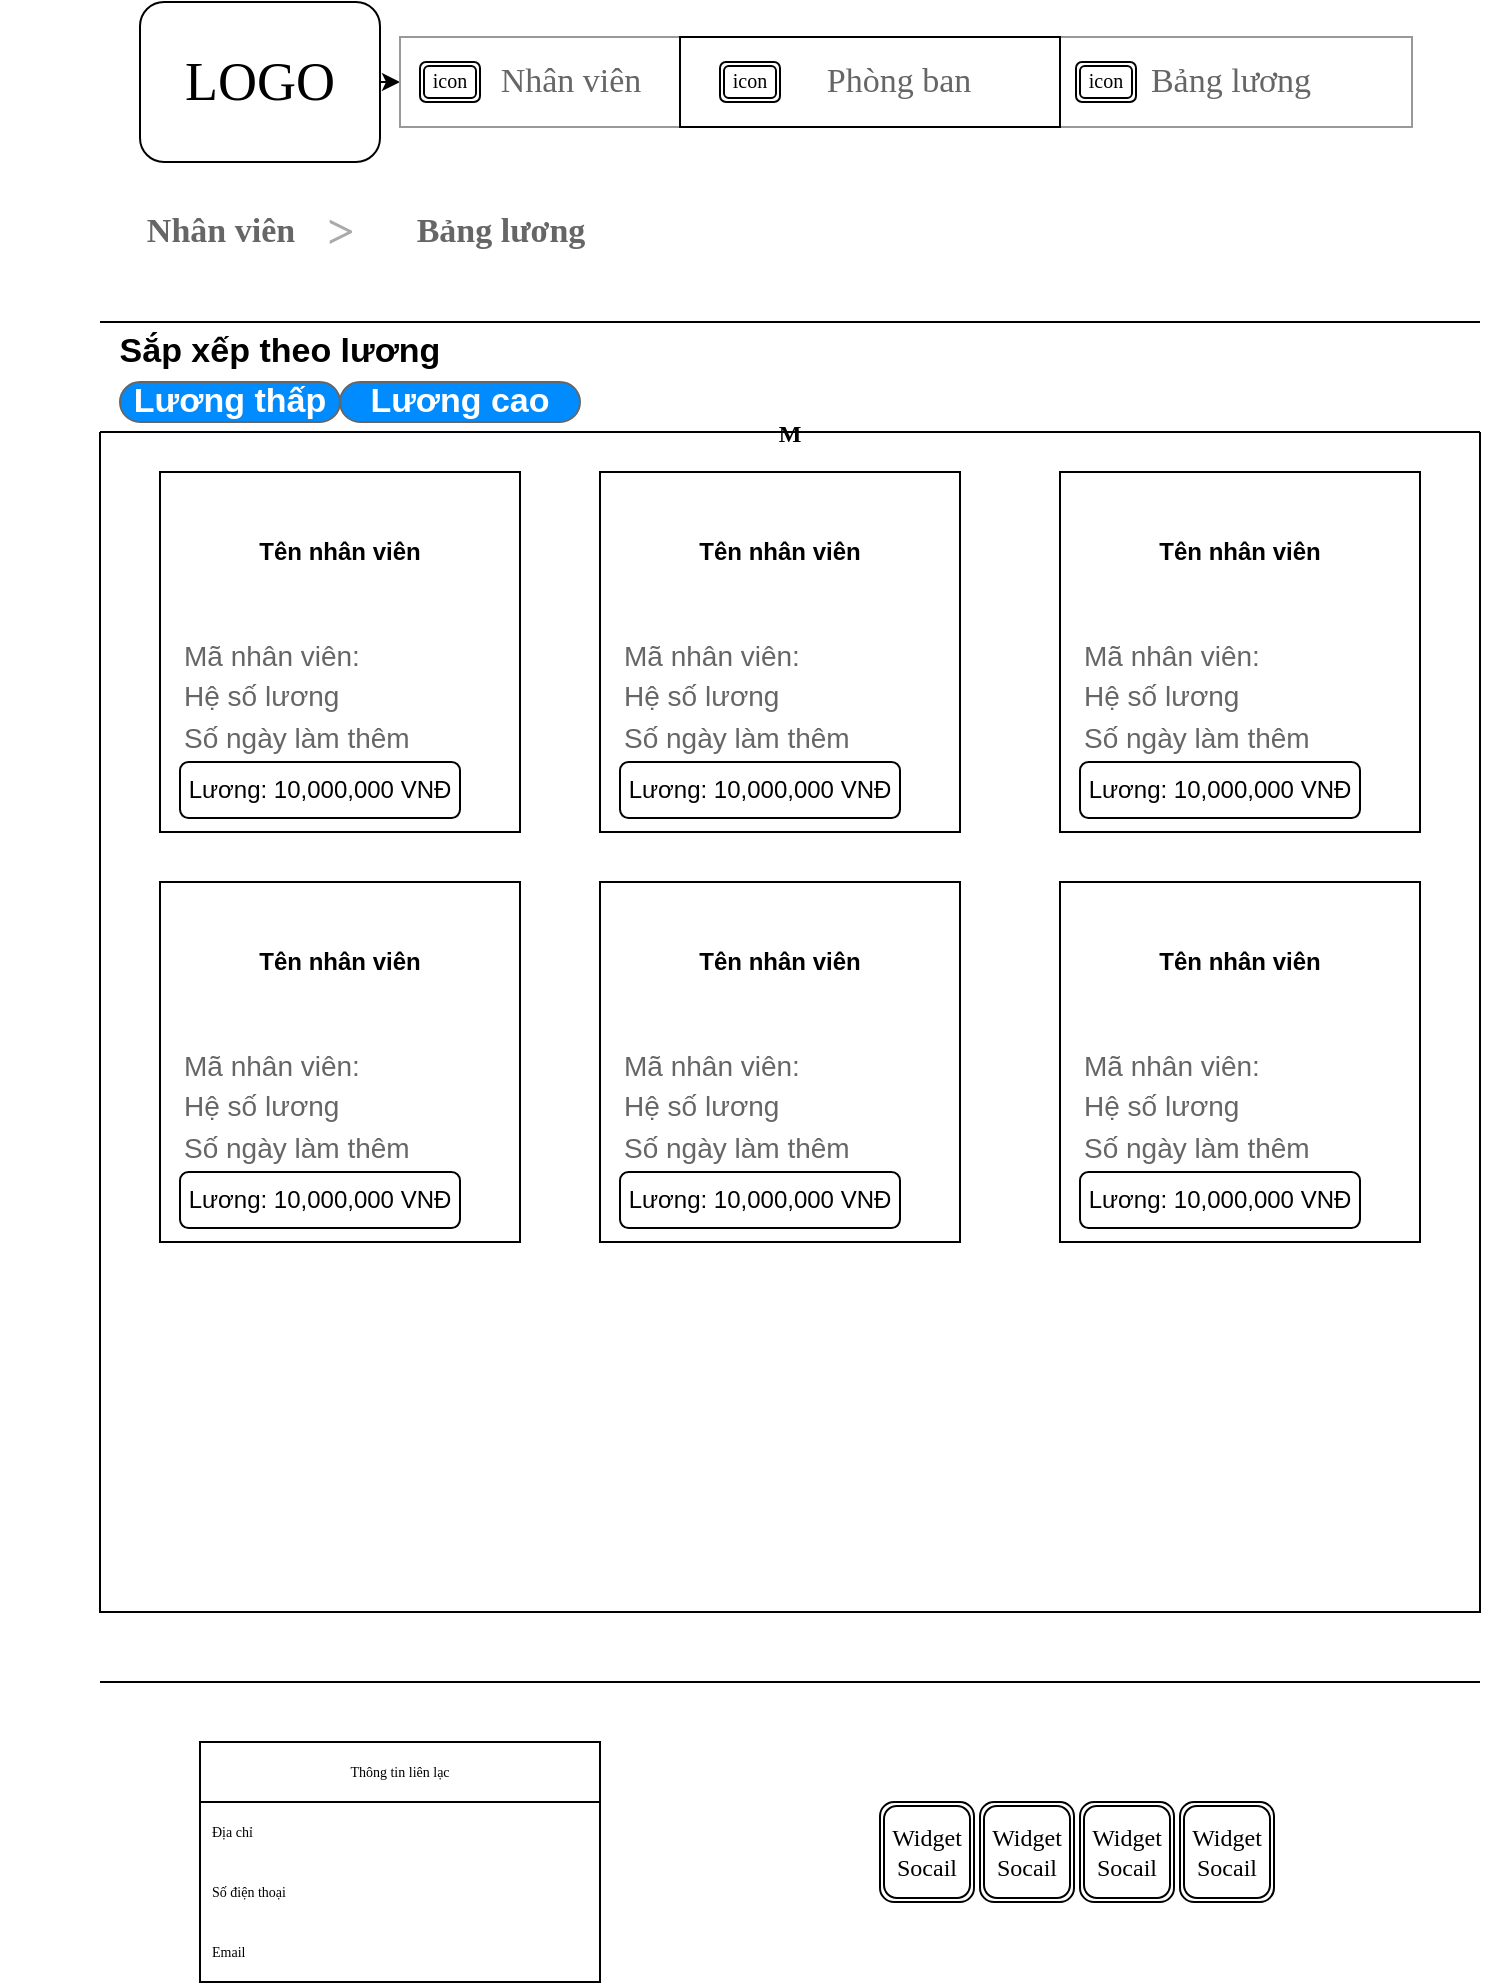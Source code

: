 <mxfile>
    <diagram id="h6iLOTjvrZjWlB6wbwkS" name="Page-1">
        <mxGraphModel dx="1676" dy="2082" grid="1" gridSize="10" guides="1" tooltips="1" connect="1" arrows="1" fold="1" page="1" pageScale="1" pageWidth="850" pageHeight="1100" math="0" shadow="0">
            <root>
                <mxCell id="0"/>
                <mxCell id="1" parent="0"/>
                <mxCell id="18" value="" style="edgeStyle=none;html=1;fontFamily=Georgia;fontSize=27;" parent="1" source="2" target="10" edge="1">
                    <mxGeometry relative="1" as="geometry"/>
                </mxCell>
                <mxCell id="2" value="LOGO" style="rounded=1;whiteSpace=wrap;html=1;fontFamily=Georgia;fontSize=27;" parent="1" vertex="1">
                    <mxGeometry x="90" y="-1060" width="120" height="80" as="geometry"/>
                </mxCell>
                <object label="" id="9">
                    <mxCell style="strokeWidth=1;shadow=0;dashed=0;align=right;html=1;shape=mxgraph.mockup.forms.rrect;rSize=0;strokeColor=#999999;fontFamily=Georgia;fontSize=27;" parent="1" vertex="1">
                        <mxGeometry x="220" y="-1042.5" width="506" height="45" as="geometry"/>
                    </mxCell>
                </object>
                <mxCell id="10" value="Nhân viên" style="strokeColor=inherit;fillColor=inherit;gradientColor=inherit;strokeWidth=1;shadow=0;dashed=0;align=center;html=1;shape=mxgraph.mockup.forms.rrect;rSize=0;fontSize=17;fontColor=#666666;fontFamily=Georgia;spacingLeft=30;" parent="9" vertex="1">
                    <mxGeometry width="140" height="45" as="geometry"/>
                </mxCell>
                <mxCell id="14" value="Bảng lương" style="strokeColor=inherit;fillColor=inherit;gradientColor=inherit;strokeWidth=1;shadow=0;dashed=0;align=center;html=1;shape=mxgraph.mockup.forms.rrect;rSize=0;fontSize=17;fontColor=#666666;fontFamily=Georgia;" parent="9" vertex="1">
                    <mxGeometry x="323.84" width="182.16" height="45" as="geometry"/>
                </mxCell>
                <mxCell id="20" value="&lt;font style=&quot;font-size: 10px&quot;&gt;icon&lt;/font&gt;" style="shape=ext;double=1;rounded=1;whiteSpace=wrap;html=1;fontFamily=Georgia;fontSize=27;align=center;horizontal=1;verticalAlign=middle;labelBackgroundColor=none;spacingLeft=0;spacingBottom=12;" parent="9" vertex="1">
                    <mxGeometry x="10" y="12.5" width="30" height="20" as="geometry"/>
                </mxCell>
                <mxCell id="26" value="&lt;font style=&quot;font-size: 10px&quot;&gt;icon&lt;/font&gt;" style="shape=ext;double=1;rounded=1;whiteSpace=wrap;html=1;fontFamily=Georgia;fontSize=27;align=center;horizontal=1;verticalAlign=middle;labelBackgroundColor=none;spacingLeft=0;spacingBottom=12;" parent="9" vertex="1">
                    <mxGeometry x="338" y="12.5" width="30" height="20" as="geometry"/>
                </mxCell>
                <mxCell id="17" style="edgeStyle=none;html=1;fontFamily=Georgia;fontSize=27;startArrow=none;" parent="1" source="13" edge="1">
                    <mxGeometry relative="1" as="geometry">
                        <mxPoint x="360" y="-1020" as="targetPoint"/>
                    </mxGeometry>
                </mxCell>
                <mxCell id="13" value="Phòng ban" style="strokeColor=inherit;fillColor=inherit;gradientColor=inherit;strokeWidth=1;shadow=0;dashed=0;align=center;html=1;shape=mxgraph.mockup.forms.rrect;rSize=0;fontSize=17;fontColor=#666666;fontFamily=Georgia;spacingLeft=27;" parent="1" vertex="1">
                    <mxGeometry x="360" y="-1042.5" width="190" height="45" as="geometry"/>
                </mxCell>
                <mxCell id="19" value="" style="edgeStyle=none;html=1;fontFamily=Georgia;fontSize=27;endArrow=none;" parent="1" source="10" target="13" edge="1">
                    <mxGeometry relative="1" as="geometry">
                        <mxPoint x="360" y="-1020" as="targetPoint"/>
                        <mxPoint x="352.16" y="-1020" as="sourcePoint"/>
                    </mxGeometry>
                </mxCell>
                <mxCell id="25" value="&lt;font style=&quot;font-size: 10px&quot;&gt;icon&lt;/font&gt;" style="shape=ext;double=1;rounded=1;whiteSpace=wrap;html=1;fontFamily=Georgia;fontSize=27;align=center;horizontal=1;verticalAlign=middle;labelBackgroundColor=none;spacingLeft=0;spacingBottom=12;" parent="1" vertex="1">
                    <mxGeometry x="380" y="-1030" width="30" height="20" as="geometry"/>
                </mxCell>
                <mxCell id="27" value="&lt;font style=&quot;font-size: 17px;&quot;&gt;Nhân viên&lt;/font&gt;" style="strokeWidth=1;shadow=0;dashed=0;align=center;html=1;shape=mxgraph.mockup.navigation.anchor;fontSize=17;fontColor=#666666;fontStyle=1;labelBackgroundColor=none;fontFamily=Georgia;" parent="1" vertex="1">
                    <mxGeometry x="90" y="-965" width="80" height="40" as="geometry"/>
                </mxCell>
                <mxCell id="28" value="&gt;" style="strokeWidth=1;shadow=0;dashed=0;align=center;html=1;shape=mxgraph.mockup.navigation.anchor;fontSize=24;fontColor=#aaaaaa;fontStyle=1;labelBackgroundColor=none;fontFamily=Georgia;" parent="1" vertex="1">
                    <mxGeometry x="180" y="-960" width="20" height="30" as="geometry"/>
                </mxCell>
                <mxCell id="36" value="" style="endArrow=none;html=1;fontFamily=Georgia;fontSize=12;" parent="1" edge="1">
                    <mxGeometry width="50" height="50" relative="1" as="geometry">
                        <mxPoint x="70" y="-900" as="sourcePoint"/>
                        <mxPoint x="760" y="-900" as="targetPoint"/>
                    </mxGeometry>
                </mxCell>
                <mxCell id="38" value="M" style="swimlane;startSize=0;labelBackgroundColor=none;fontFamily=Georgia;fontSize=12;" parent="1" vertex="1">
                    <mxGeometry x="70" y="-845" width="690" height="590" as="geometry"/>
                </mxCell>
                <mxCell id="39" value="" style="whiteSpace=wrap;html=1;aspect=fixed;labelBackgroundColor=none;fontFamily=Georgia;fontSize=12;" parent="38" vertex="1">
                    <mxGeometry x="30" y="20" width="180" height="180" as="geometry"/>
                </mxCell>
                <mxCell id="167" value="&lt;font style=&quot;font-size: 14px&quot;&gt;Mã nhân viên:&lt;br&gt;Hệ số lương&lt;br&gt;Số ngày làm thêm&lt;/font&gt;" style="strokeWidth=1;shadow=0;dashed=0;align=center;html=1;shape=mxgraph.mockup.text.bulletedList;textColor=#666666;mainText=,,,,;textSize=17;bulletStyle=none;strokeColor=none;fillColor=none;align=left;verticalAlign=top;fontSize=17;fontColor=#666666;" vertex="1" parent="38">
                    <mxGeometry x="40" y="95" width="140" height="82.5" as="geometry"/>
                </mxCell>
                <mxCell id="168" value="Lương: 10,000,000 VNĐ" style="rounded=1;whiteSpace=wrap;html=1;fontSize=12;" vertex="1" parent="38">
                    <mxGeometry x="40" y="165" width="140" height="28" as="geometry"/>
                </mxCell>
                <mxCell id="169" value="&lt;b&gt;Tên nhân viên&lt;/b&gt;" style="text;html=1;strokeColor=none;fillColor=none;align=center;verticalAlign=middle;whiteSpace=wrap;rounded=0;fontSize=12;" vertex="1" parent="38">
                    <mxGeometry x="55" y="45" width="130" height="30" as="geometry"/>
                </mxCell>
                <mxCell id="170" value="" style="whiteSpace=wrap;html=1;aspect=fixed;labelBackgroundColor=none;fontFamily=Georgia;fontSize=12;" vertex="1" parent="38">
                    <mxGeometry x="250" y="20" width="180" height="180" as="geometry"/>
                </mxCell>
                <mxCell id="171" value="&lt;font style=&quot;font-size: 14px&quot;&gt;Mã nhân viên:&lt;br&gt;Hệ số lương&lt;br&gt;Số ngày làm thêm&lt;/font&gt;" style="strokeWidth=1;shadow=0;dashed=0;align=center;html=1;shape=mxgraph.mockup.text.bulletedList;textColor=#666666;mainText=,,,,;textSize=17;bulletStyle=none;strokeColor=none;fillColor=none;align=left;verticalAlign=top;fontSize=17;fontColor=#666666;" vertex="1" parent="38">
                    <mxGeometry x="260" y="95" width="140" height="82.5" as="geometry"/>
                </mxCell>
                <mxCell id="172" value="Lương: 10,000,000 VNĐ" style="rounded=1;whiteSpace=wrap;html=1;fontSize=12;" vertex="1" parent="38">
                    <mxGeometry x="260" y="165" width="140" height="28" as="geometry"/>
                </mxCell>
                <mxCell id="173" value="&lt;b&gt;Tên nhân viên&lt;/b&gt;" style="text;html=1;strokeColor=none;fillColor=none;align=center;verticalAlign=middle;whiteSpace=wrap;rounded=0;fontSize=12;" vertex="1" parent="38">
                    <mxGeometry x="275" y="45" width="130" height="30" as="geometry"/>
                </mxCell>
                <mxCell id="174" value="" style="whiteSpace=wrap;html=1;aspect=fixed;labelBackgroundColor=none;fontFamily=Georgia;fontSize=12;" vertex="1" parent="38">
                    <mxGeometry x="480" y="20" width="180" height="180" as="geometry"/>
                </mxCell>
                <mxCell id="175" value="&lt;font style=&quot;font-size: 14px&quot;&gt;Mã nhân viên:&lt;br&gt;Hệ số lương&lt;br&gt;Số ngày làm thêm&lt;/font&gt;" style="strokeWidth=1;shadow=0;dashed=0;align=center;html=1;shape=mxgraph.mockup.text.bulletedList;textColor=#666666;mainText=,,,,;textSize=17;bulletStyle=none;strokeColor=none;fillColor=none;align=left;verticalAlign=top;fontSize=17;fontColor=#666666;" vertex="1" parent="38">
                    <mxGeometry x="490" y="95" width="140" height="82.5" as="geometry"/>
                </mxCell>
                <mxCell id="176" value="Lương: 10,000,000 VNĐ" style="rounded=1;whiteSpace=wrap;html=1;fontSize=12;" vertex="1" parent="38">
                    <mxGeometry x="490" y="165" width="140" height="28" as="geometry"/>
                </mxCell>
                <mxCell id="177" value="&lt;b&gt;Tên nhân viên&lt;/b&gt;" style="text;html=1;strokeColor=none;fillColor=none;align=center;verticalAlign=middle;whiteSpace=wrap;rounded=0;fontSize=12;" vertex="1" parent="38">
                    <mxGeometry x="505" y="45" width="130" height="30" as="geometry"/>
                </mxCell>
                <mxCell id="178" value="" style="whiteSpace=wrap;html=1;aspect=fixed;labelBackgroundColor=none;fontFamily=Georgia;fontSize=12;" vertex="1" parent="38">
                    <mxGeometry x="30" y="225" width="180" height="180" as="geometry"/>
                </mxCell>
                <mxCell id="179" value="&lt;font style=&quot;font-size: 14px&quot;&gt;Mã nhân viên:&lt;br&gt;Hệ số lương&lt;br&gt;Số ngày làm thêm&lt;/font&gt;" style="strokeWidth=1;shadow=0;dashed=0;align=center;html=1;shape=mxgraph.mockup.text.bulletedList;textColor=#666666;mainText=,,,,;textSize=17;bulletStyle=none;strokeColor=none;fillColor=none;align=left;verticalAlign=top;fontSize=17;fontColor=#666666;" vertex="1" parent="38">
                    <mxGeometry x="40" y="300" width="140" height="82.5" as="geometry"/>
                </mxCell>
                <mxCell id="180" value="Lương: 10,000,000 VNĐ" style="rounded=1;whiteSpace=wrap;html=1;fontSize=12;" vertex="1" parent="38">
                    <mxGeometry x="40" y="370" width="140" height="28" as="geometry"/>
                </mxCell>
                <mxCell id="181" value="&lt;b&gt;Tên nhân viên&lt;/b&gt;" style="text;html=1;strokeColor=none;fillColor=none;align=center;verticalAlign=middle;whiteSpace=wrap;rounded=0;fontSize=12;" vertex="1" parent="38">
                    <mxGeometry x="55" y="250" width="130" height="30" as="geometry"/>
                </mxCell>
                <mxCell id="182" value="" style="whiteSpace=wrap;html=1;aspect=fixed;labelBackgroundColor=none;fontFamily=Georgia;fontSize=12;" vertex="1" parent="38">
                    <mxGeometry x="250" y="225" width="180" height="180" as="geometry"/>
                </mxCell>
                <mxCell id="183" value="&lt;font style=&quot;font-size: 14px&quot;&gt;Mã nhân viên:&lt;br&gt;Hệ số lương&lt;br&gt;Số ngày làm thêm&lt;/font&gt;" style="strokeWidth=1;shadow=0;dashed=0;align=center;html=1;shape=mxgraph.mockup.text.bulletedList;textColor=#666666;mainText=,,,,;textSize=17;bulletStyle=none;strokeColor=none;fillColor=none;align=left;verticalAlign=top;fontSize=17;fontColor=#666666;" vertex="1" parent="38">
                    <mxGeometry x="260" y="300" width="140" height="82.5" as="geometry"/>
                </mxCell>
                <mxCell id="184" value="Lương: 10,000,000 VNĐ" style="rounded=1;whiteSpace=wrap;html=1;fontSize=12;" vertex="1" parent="38">
                    <mxGeometry x="260" y="370" width="140" height="28" as="geometry"/>
                </mxCell>
                <mxCell id="185" value="&lt;b&gt;Tên nhân viên&lt;/b&gt;" style="text;html=1;strokeColor=none;fillColor=none;align=center;verticalAlign=middle;whiteSpace=wrap;rounded=0;fontSize=12;" vertex="1" parent="38">
                    <mxGeometry x="275" y="250" width="130" height="30" as="geometry"/>
                </mxCell>
                <mxCell id="186" value="" style="whiteSpace=wrap;html=1;aspect=fixed;labelBackgroundColor=none;fontFamily=Georgia;fontSize=12;" vertex="1" parent="38">
                    <mxGeometry x="480" y="225" width="180" height="180" as="geometry"/>
                </mxCell>
                <mxCell id="187" value="&lt;font style=&quot;font-size: 14px&quot;&gt;Mã nhân viên:&lt;br&gt;Hệ số lương&lt;br&gt;Số ngày làm thêm&lt;/font&gt;" style="strokeWidth=1;shadow=0;dashed=0;align=center;html=1;shape=mxgraph.mockup.text.bulletedList;textColor=#666666;mainText=,,,,;textSize=17;bulletStyle=none;strokeColor=none;fillColor=none;align=left;verticalAlign=top;fontSize=17;fontColor=#666666;" vertex="1" parent="38">
                    <mxGeometry x="490" y="300" width="140" height="82.5" as="geometry"/>
                </mxCell>
                <mxCell id="188" value="Lương: 10,000,000 VNĐ" style="rounded=1;whiteSpace=wrap;html=1;fontSize=12;" vertex="1" parent="38">
                    <mxGeometry x="490" y="370" width="140" height="28" as="geometry"/>
                </mxCell>
                <mxCell id="189" value="&lt;b&gt;Tên nhân viên&lt;/b&gt;" style="text;html=1;strokeColor=none;fillColor=none;align=center;verticalAlign=middle;whiteSpace=wrap;rounded=0;fontSize=12;" vertex="1" parent="38">
                    <mxGeometry x="505" y="250" width="130" height="30" as="geometry"/>
                </mxCell>
                <mxCell id="53" value="" style="endArrow=none;html=1;fontFamily=Georgia;fontSize=12;" parent="1" edge="1">
                    <mxGeometry width="50" height="50" relative="1" as="geometry">
                        <mxPoint x="70" y="-220" as="sourcePoint"/>
                        <mxPoint x="760" y="-220" as="targetPoint"/>
                    </mxGeometry>
                </mxCell>
                <mxCell id="151" value="Thông tin liên lạc" style="swimlane;fontStyle=0;childLayout=stackLayout;horizontal=1;startSize=30;horizontalStack=0;resizeParent=1;resizeParentMax=0;resizeLast=0;collapsible=1;marginBottom=0;labelBackgroundColor=none;fontFamily=Georgia;fontSize=7;" parent="1" vertex="1">
                    <mxGeometry x="120" y="-190" width="200" height="120" as="geometry"/>
                </mxCell>
                <mxCell id="152" value="Địa chỉ" style="text;strokeColor=none;fillColor=none;align=left;verticalAlign=middle;spacingLeft=4;spacingRight=4;overflow=hidden;points=[[0,0.5],[1,0.5]];portConstraint=eastwest;rotatable=0;labelBackgroundColor=none;fontFamily=Georgia;fontSize=7;" parent="151" vertex="1">
                    <mxGeometry y="30" width="200" height="30" as="geometry"/>
                </mxCell>
                <mxCell id="153" value="Số điện thoại" style="text;strokeColor=none;fillColor=none;align=left;verticalAlign=middle;spacingLeft=4;spacingRight=4;overflow=hidden;points=[[0,0.5],[1,0.5]];portConstraint=eastwest;rotatable=0;labelBackgroundColor=none;fontFamily=Georgia;fontSize=7;" parent="151" vertex="1">
                    <mxGeometry y="60" width="200" height="30" as="geometry"/>
                </mxCell>
                <mxCell id="154" value="Email" style="text;strokeColor=none;fillColor=none;align=left;verticalAlign=middle;spacingLeft=4;spacingRight=4;overflow=hidden;points=[[0,0.5],[1,0.5]];portConstraint=eastwest;rotatable=0;labelBackgroundColor=none;fontFamily=Georgia;fontSize=7;" parent="151" vertex="1">
                    <mxGeometry y="90" width="200" height="30" as="geometry"/>
                </mxCell>
                <mxCell id="158" value="&lt;font style=&quot;font-size: 12px&quot;&gt;Widget Socail&lt;/font&gt;" style="shape=ext;double=1;rounded=1;whiteSpace=wrap;html=1;labelBackgroundColor=none;fontFamily=Georgia;fontSize=7;" parent="1" vertex="1">
                    <mxGeometry x="460" y="-160" width="47" height="50" as="geometry"/>
                </mxCell>
                <mxCell id="159" value="&lt;font style=&quot;font-size: 12px&quot;&gt;Widget Socail&lt;/font&gt;" style="shape=ext;double=1;rounded=1;whiteSpace=wrap;html=1;labelBackgroundColor=none;fontFamily=Georgia;fontSize=7;" parent="1" vertex="1">
                    <mxGeometry x="510" y="-160" width="47" height="50" as="geometry"/>
                </mxCell>
                <mxCell id="160" value="&lt;font style=&quot;font-size: 12px&quot;&gt;Widget Socail&lt;/font&gt;" style="shape=ext;double=1;rounded=1;whiteSpace=wrap;html=1;labelBackgroundColor=none;fontFamily=Georgia;fontSize=7;" parent="1" vertex="1">
                    <mxGeometry x="560" y="-160" width="47" height="50" as="geometry"/>
                </mxCell>
                <mxCell id="161" value="&lt;font style=&quot;font-size: 12px&quot;&gt;Widget Socail&lt;/font&gt;" style="shape=ext;double=1;rounded=1;whiteSpace=wrap;html=1;labelBackgroundColor=none;fontFamily=Georgia;fontSize=7;" parent="1" vertex="1">
                    <mxGeometry x="610" y="-160" width="47" height="50" as="geometry"/>
                </mxCell>
                <mxCell id="162" value="&lt;font style=&quot;font-size: 17px&quot;&gt;Bảng lương&lt;/font&gt;" style="strokeWidth=1;shadow=0;dashed=0;align=center;html=1;shape=mxgraph.mockup.navigation.anchor;fontSize=17;fontColor=#666666;fontStyle=1;labelBackgroundColor=none;fontFamily=Georgia;" vertex="1" parent="1">
                    <mxGeometry x="210" y="-965" width="120" height="40" as="geometry"/>
                </mxCell>
                <mxCell id="163" value="Lương thấp" style="strokeWidth=1;shadow=0;dashed=0;align=center;html=1;shape=mxgraph.mockup.buttons.button;strokeColor=#666666;fontColor=#ffffff;mainText=;buttonStyle=round;fontSize=17;fontStyle=1;fillColor=#008cff;whiteSpace=wrap;" vertex="1" parent="1">
                    <mxGeometry x="80" y="-870" width="110" height="20" as="geometry"/>
                </mxCell>
                <mxCell id="164" value="Lương cao" style="strokeWidth=1;shadow=0;dashed=0;align=center;html=1;shape=mxgraph.mockup.buttons.button;strokeColor=#666666;fontColor=#ffffff;mainText=;buttonStyle=round;fontSize=17;fontStyle=1;fillColor=#008cff;whiteSpace=wrap;" vertex="1" parent="1">
                    <mxGeometry x="190" y="-870" width="120" height="20" as="geometry"/>
                </mxCell>
                <mxCell id="166" value="Sắp xếp theo lương" style="text;html=1;strokeColor=none;fillColor=none;align=center;verticalAlign=middle;whiteSpace=wrap;rounded=0;fontStyle=1;fontSize=17;" vertex="1" parent="1">
                    <mxGeometry x="20" y="-900" width="280" height="30" as="geometry"/>
                </mxCell>
            </root>
        </mxGraphModel>
    </diagram>
</mxfile>